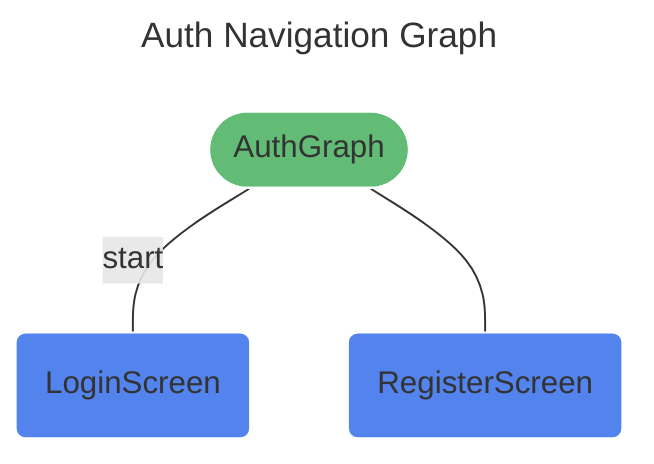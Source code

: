 ---
title: Auth Navigation Graph
---
%%{init: {'theme':'base', 'themeVariables': { 'primaryTextColor': '#fff' }}%%
graph TD
auth(["AuthGraph"]) -- "start" --- Login("LoginScreen")
auth(["AuthGraph"]) --- Register("RegisterScreen")


classDef destination fill:#5383EC,stroke:#ffffff;
class Login,Register destination;
classDef navgraph fill:#63BC76,stroke:#ffffff;
class auth navgraph;